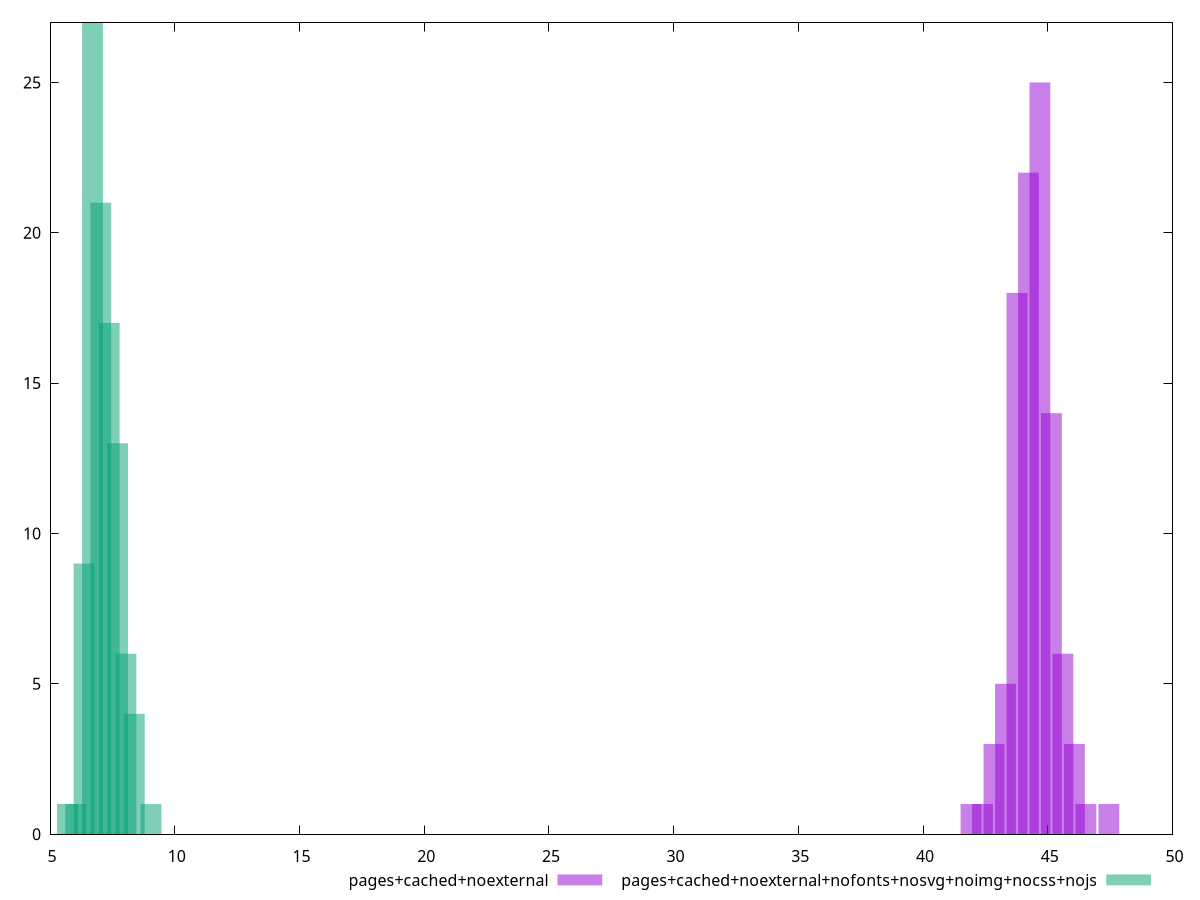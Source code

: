 $_pagesCachedNoexternal <<EOF
43.76423223242365 18
44.68558448994836 25
45.60693674747307 6
44.22490836118601 22
45.14626061871072 14
43.3035561036613 5
42.84287997489895 3
46.52828900499778 1
46.06761287623542 3
41.92152771737424 1
47.44964126252249 1
42.38220384613659 1
EOF
$_pagesCachedNoexternalNofontsNosvgNoimgNocssNojs <<EOF
7.708337871211715 13
6.702902496705839 27
7.373192746376423 17
7.038047621541131 21
8.378628120882299 4
6.367757371870547 9
9.048918370552883 1
8.043482996047008 6
5.6974671221999635 1
6.032612247035256 1
EOF
set key outside below
set terminal pngcairo
set output "report_00006_2020-11-02T20-21-41.718Z/bootup-time/bootup-time_pages+cached+noexternal_pages+cached+noexternal+nofonts+nosvg+noimg+nocss+nojs+hist.png"
set boxwidth 0.8350434828064505
set style fill transparent solid 0.5 noborder
set yrange [0:27]
plot $_pagesCachedNoexternal title "pages+cached+noexternal" with boxes ,$_pagesCachedNoexternalNofontsNosvgNoimgNocssNojs title "pages+cached+noexternal+nofonts+nosvg+noimg+nocss+nojs" with boxes ,